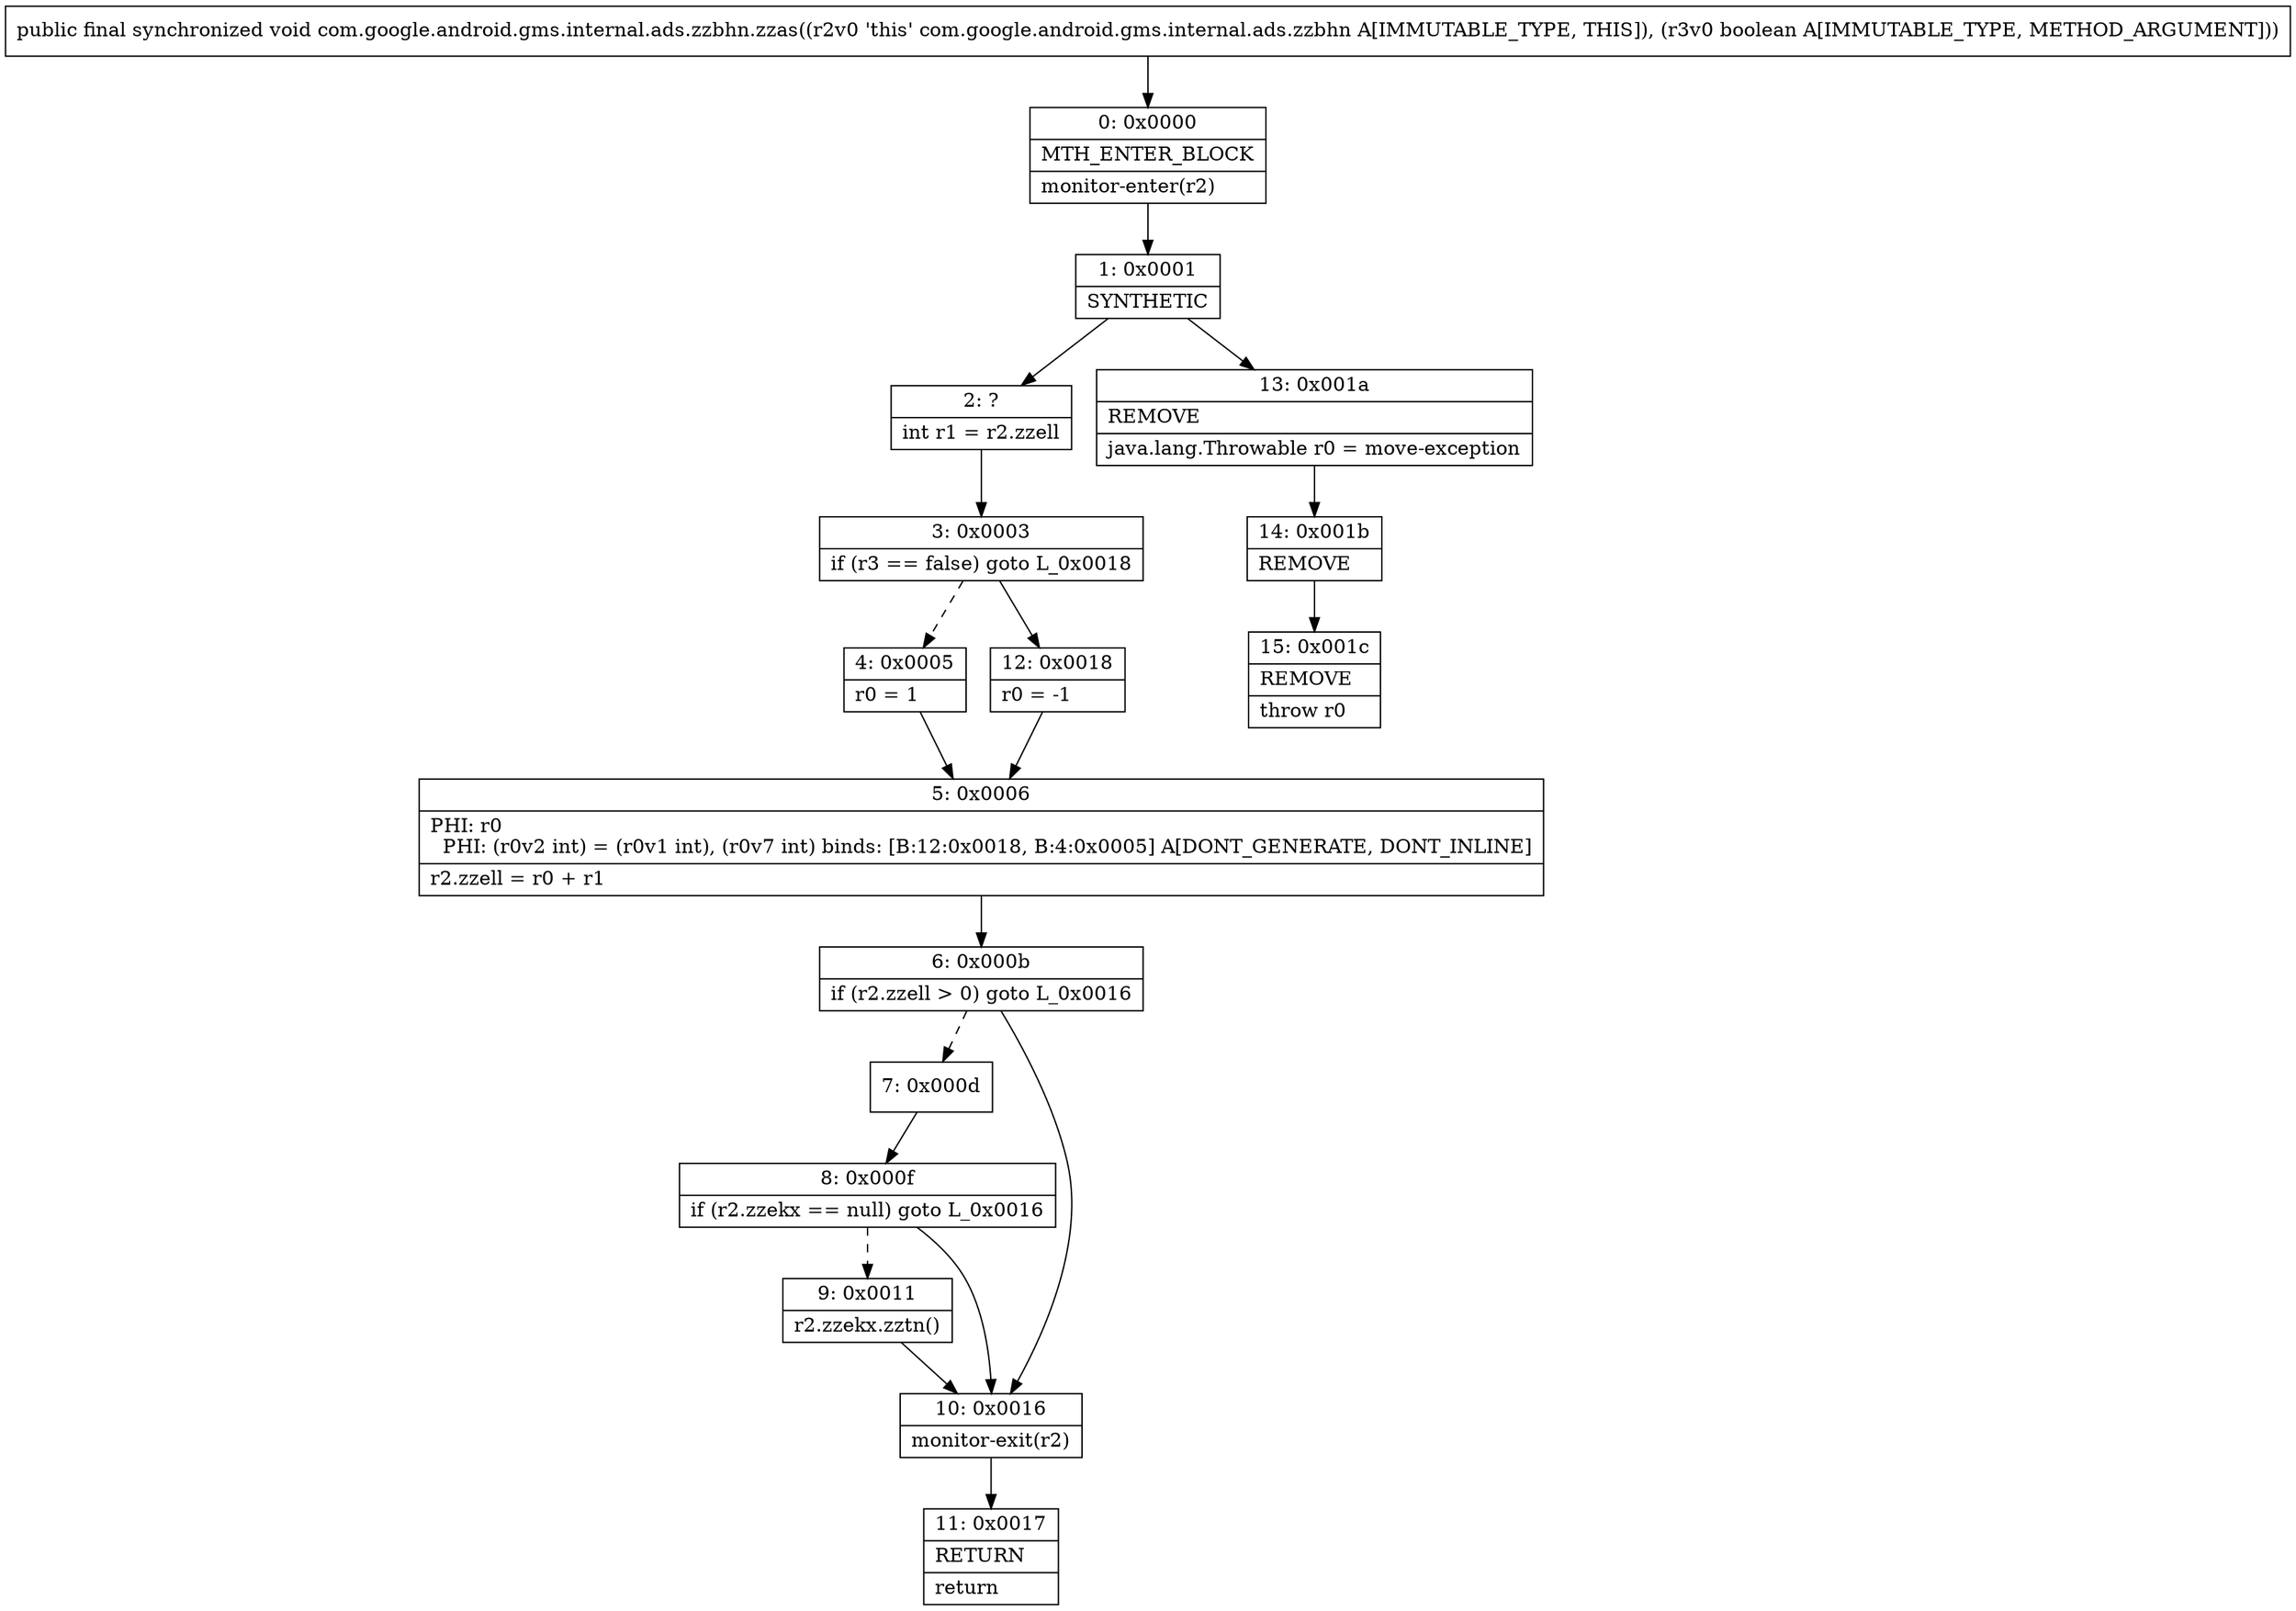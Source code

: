 digraph "CFG forcom.google.android.gms.internal.ads.zzbhn.zzas(Z)V" {
Node_0 [shape=record,label="{0\:\ 0x0000|MTH_ENTER_BLOCK\l|monitor\-enter(r2)\l}"];
Node_1 [shape=record,label="{1\:\ 0x0001|SYNTHETIC\l}"];
Node_2 [shape=record,label="{2\:\ ?|int r1 = r2.zzell\l}"];
Node_3 [shape=record,label="{3\:\ 0x0003|if (r3 == false) goto L_0x0018\l}"];
Node_4 [shape=record,label="{4\:\ 0x0005|r0 = 1\l}"];
Node_5 [shape=record,label="{5\:\ 0x0006|PHI: r0 \l  PHI: (r0v2 int) = (r0v1 int), (r0v7 int) binds: [B:12:0x0018, B:4:0x0005] A[DONT_GENERATE, DONT_INLINE]\l|r2.zzell = r0 + r1\l}"];
Node_6 [shape=record,label="{6\:\ 0x000b|if (r2.zzell \> 0) goto L_0x0016\l}"];
Node_7 [shape=record,label="{7\:\ 0x000d}"];
Node_8 [shape=record,label="{8\:\ 0x000f|if (r2.zzekx == null) goto L_0x0016\l}"];
Node_9 [shape=record,label="{9\:\ 0x0011|r2.zzekx.zztn()\l}"];
Node_10 [shape=record,label="{10\:\ 0x0016|monitor\-exit(r2)\l}"];
Node_11 [shape=record,label="{11\:\ 0x0017|RETURN\l|return\l}"];
Node_12 [shape=record,label="{12\:\ 0x0018|r0 = \-1\l}"];
Node_13 [shape=record,label="{13\:\ 0x001a|REMOVE\l|java.lang.Throwable r0 = move\-exception\l}"];
Node_14 [shape=record,label="{14\:\ 0x001b|REMOVE\l}"];
Node_15 [shape=record,label="{15\:\ 0x001c|REMOVE\l|throw r0\l}"];
MethodNode[shape=record,label="{public final synchronized void com.google.android.gms.internal.ads.zzbhn.zzas((r2v0 'this' com.google.android.gms.internal.ads.zzbhn A[IMMUTABLE_TYPE, THIS]), (r3v0 boolean A[IMMUTABLE_TYPE, METHOD_ARGUMENT])) }"];
MethodNode -> Node_0;
Node_0 -> Node_1;
Node_1 -> Node_2;
Node_1 -> Node_13;
Node_2 -> Node_3;
Node_3 -> Node_4[style=dashed];
Node_3 -> Node_12;
Node_4 -> Node_5;
Node_5 -> Node_6;
Node_6 -> Node_7[style=dashed];
Node_6 -> Node_10;
Node_7 -> Node_8;
Node_8 -> Node_9[style=dashed];
Node_8 -> Node_10;
Node_9 -> Node_10;
Node_10 -> Node_11;
Node_12 -> Node_5;
Node_13 -> Node_14;
Node_14 -> Node_15;
}


